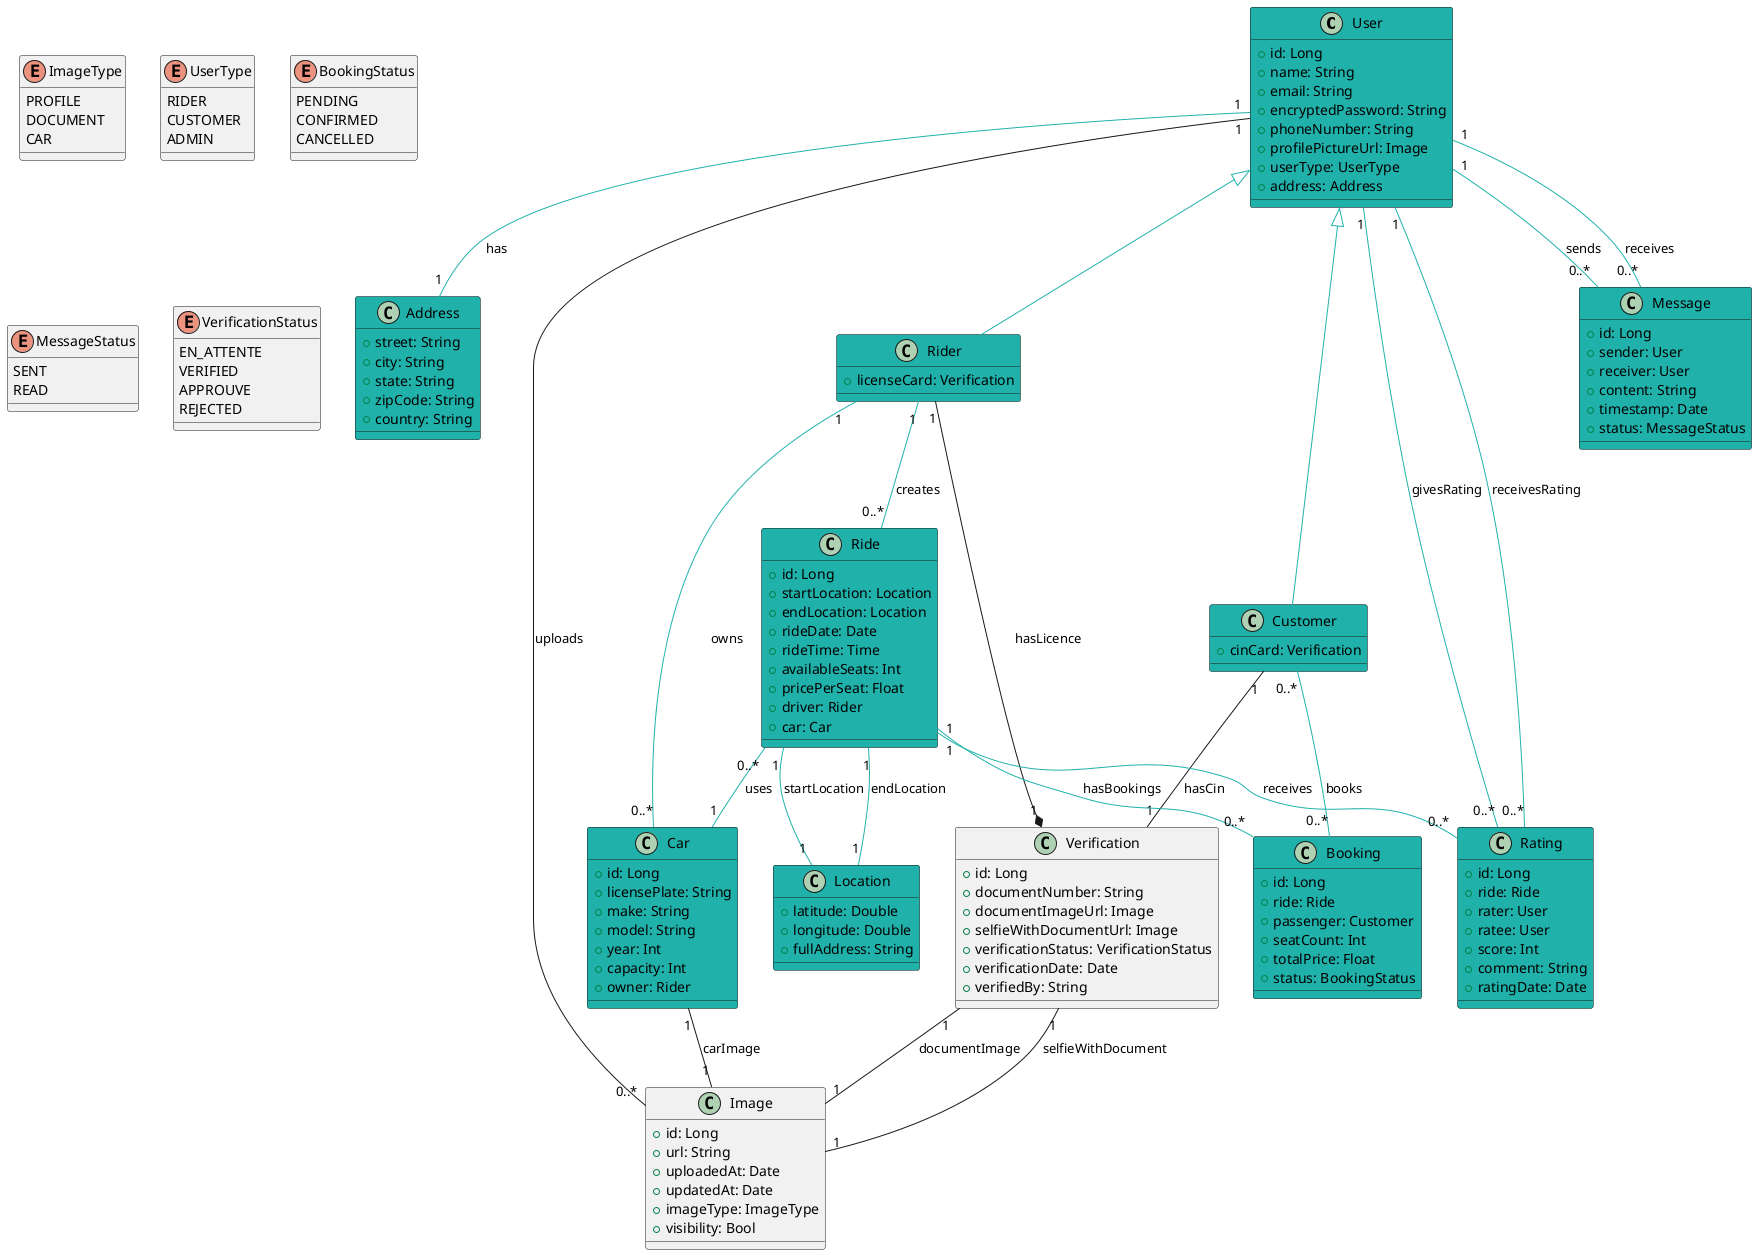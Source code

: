 @startuml
class User #LightSeaGreen {
  +id: Long
  +name: String
  +email: String
  +encryptedPassword: String
  +phoneNumber: String
  +profilePictureUrl: Image
  +userType: UserType
  +address: Address
}

class Address #LightSeaGreen {
  +street: String
  +city: String
  +state: String
  +zipCode: String
  +country: String
}

class Location #LightSeaGreen {
  +latitude: Double
  +longitude: Double
  +fullAddress: String
}

class Rider #LightSeaGreen {
  +licenseCard: Verification
}

class Verification {
  +id: Long
  +documentNumber: String
  +documentImageUrl: Image
  +selfieWithDocumentUrl: Image
  +verificationStatus: VerificationStatus
  +verificationDate: Date
  +verifiedBy: String
}

class Customer #LightSeaGreen{
    +cinCard: Verification
}

class Car #LightSeaGreen{
  +id: Long
  +licensePlate: String
  +make: String
  +model: String
  +year: Int
  +capacity: Int
  +owner: Rider
}

class Ride #LightSeaGreen {
  +id: Long
  +startLocation: Location
  +endLocation: Location
  +rideDate: Date
  +rideTime: Time
  +availableSeats: Int
  +pricePerSeat: Float
  +driver: Rider
  +car: Car
}

class Booking #LightSeaGreen {
  +id: Long
  +ride: Ride
  +passenger: Customer
  +seatCount: Int
  +totalPrice: Float
  +status: BookingStatus
}

class Rating #LightSeaGreen {
  +id: Long
  +ride: Ride
  +rater: User
  +ratee: User
  +score: Int
  +comment: String
  +ratingDate: Date
}

class Message #LightSeaGreen {
  +id: Long
  +sender: User
  +receiver: User
  +content: String
  +timestamp: Date
  +status: MessageStatus
}

class Image {
  +id: Long
  +url: String
  +uploadedAt: Date
  +updatedAt: Date
  +imageType: ImageType
  +visibility: Bool
}

enum ImageType {
  PROFILE
  DOCUMENT
  CAR
}

enum UserType {
  RIDER
  CUSTOMER
  ADMIN
}

enum BookingStatus {
  PENDING
  CONFIRMED
  CANCELLED
}

enum MessageStatus {
  SENT
  READ
}

' Waiting for verification (initial state)
' Good detection by AI (automated status)
' Final approval by support team
' Rejected by support team or failed AI verification

enum VerificationStatus {
  EN_ATTENTE
  VERIFIED
  APPROUVE
  REJECTED
}

' Relationships
Customer "1" -- "1" Verification: hasCin
Rider "1" --* "1" Verification : hasLicence
User "1" -- "1" Address #LightSeaGreen: has

User "1" -- "0..*" Image: uploads
Car "1" -- "1" Image: carImage
Verification "1" -- "1" Image: documentImage
Verification "1" -- "1" Image: selfieWithDocument

User <|-- Rider #LightSeaGreen
User <|-- Customer #LightSeaGreen
Rider "1" -- "0..*" Car #LightSeaGreen : owns
Rider "1" -- "0..*" Ride #LightSeaGreen : creates 
Ride "0..*" -- "1" Car #LightSeaGreen : uses
Ride "1" -- "0..*" Booking #LightSeaGreen : hasBookings
Customer "0..*" -- "0..*" Booking #LightSeaGreen : books
Ride "1" -- "0..*" Rating #LightSeaGreen : receives
User "1" -- "0..*" Rating #LightSeaGreen : givesRating
User "1" -- "0..*" Rating #LightSeaGreen : receivesRating
User "1" -- "0..*" Message #LightSeaGreen : sends
User "1" -- "0..*" Message #LightSeaGreen : receives
Ride "1" -- "1" Location #LightSeaGreen : startLocation
Ride "1" -- "1" Location #LightSeaGreen : endLocation
@enduml
